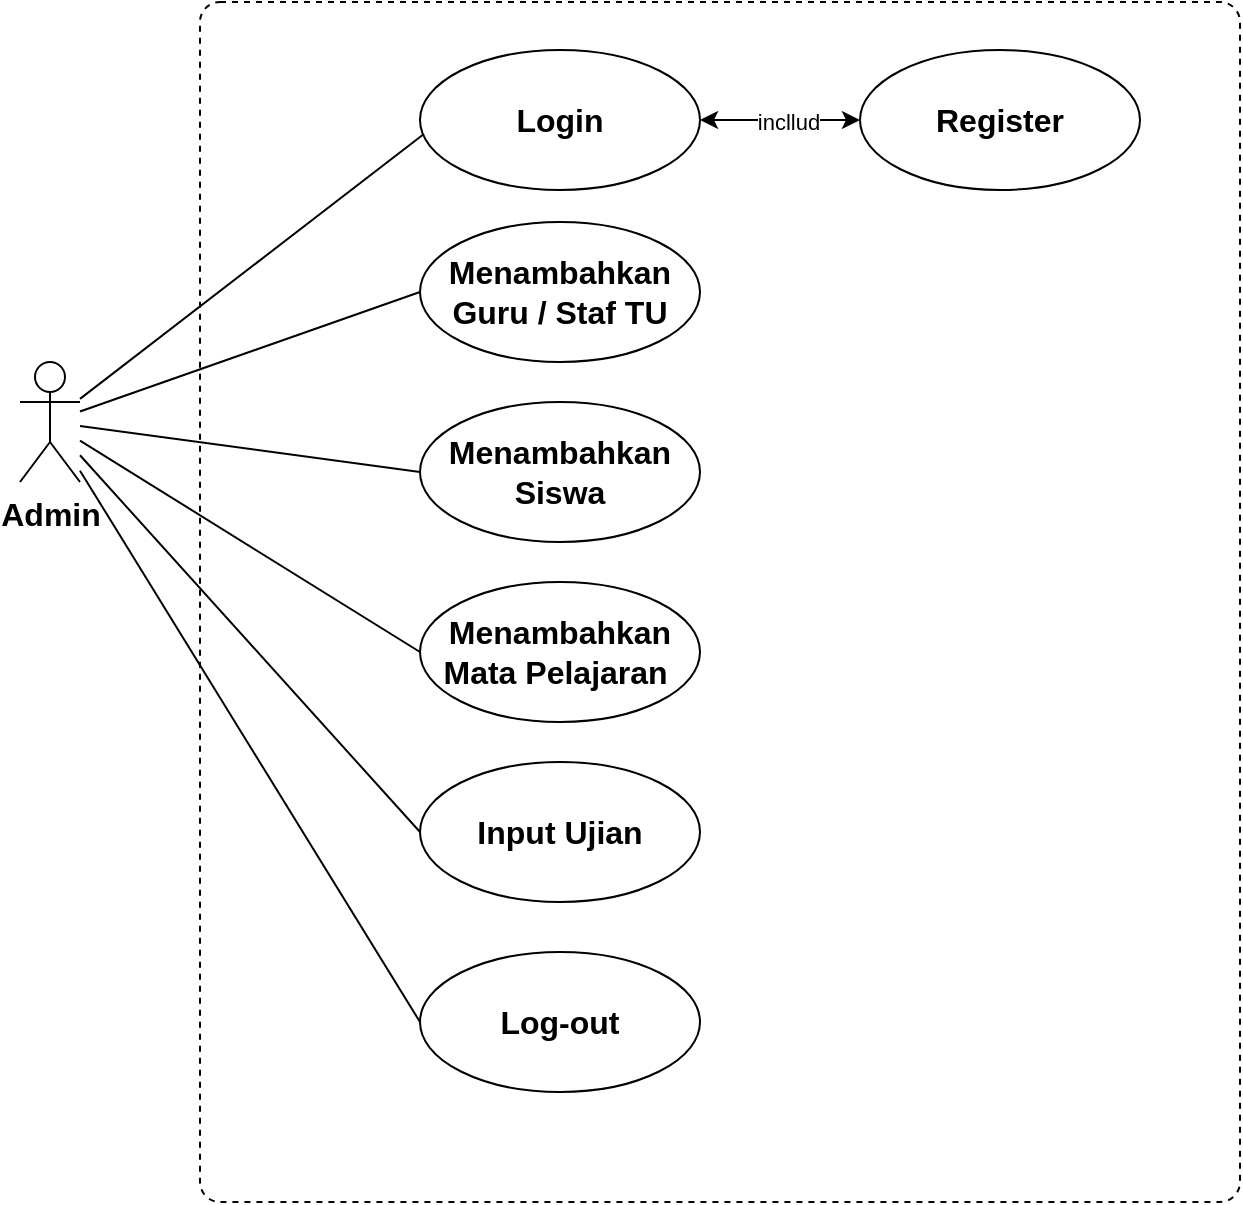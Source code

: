 <mxfile version="24.7.17" pages="2">
  <diagram name="use case(admin)" id="1LA4UL3b5Ih5_0MJuIHD">
    <mxGraphModel dx="880" dy="472" grid="1" gridSize="10" guides="1" tooltips="1" connect="1" arrows="1" fold="1" page="1" pageScale="1" pageWidth="827" pageHeight="1169" math="0" shadow="0">
      <root>
        <mxCell id="0" />
        <mxCell id="1" parent="0" />
        <mxCell id="wS7wnGFNPo0-zoAztSaw-1" value="" style="html=1;align=center;verticalAlign=top;rounded=1;absoluteArcSize=1;arcSize=20;dashed=1;whiteSpace=wrap;fontStyle=1;fontSize=16;" vertex="1" parent="1">
          <mxGeometry x="130" y="40" width="520" height="600" as="geometry" />
        </mxCell>
        <mxCell id="wS7wnGFNPo0-zoAztSaw-12" style="rounded=0;orthogonalLoop=1;jettySize=auto;html=1;entryX=0;entryY=0.5;entryDx=0;entryDy=0;endArrow=none;endFill=0;" edge="1" parent="1" source="wS7wnGFNPo0-zoAztSaw-2" target="wS7wnGFNPo0-zoAztSaw-6">
          <mxGeometry relative="1" as="geometry" />
        </mxCell>
        <mxCell id="wS7wnGFNPo0-zoAztSaw-13" style="rounded=0;orthogonalLoop=1;jettySize=auto;html=1;entryX=0;entryY=0.5;entryDx=0;entryDy=0;endArrow=none;endFill=0;" edge="1" parent="1" source="wS7wnGFNPo0-zoAztSaw-2" target="wS7wnGFNPo0-zoAztSaw-7">
          <mxGeometry relative="1" as="geometry" />
        </mxCell>
        <mxCell id="wS7wnGFNPo0-zoAztSaw-14" style="rounded=0;orthogonalLoop=1;jettySize=auto;html=1;entryX=0;entryY=0.5;entryDx=0;entryDy=0;endArrow=none;endFill=0;" edge="1" parent="1" source="wS7wnGFNPo0-zoAztSaw-2" target="wS7wnGFNPo0-zoAztSaw-8">
          <mxGeometry relative="1" as="geometry" />
        </mxCell>
        <mxCell id="wS7wnGFNPo0-zoAztSaw-15" style="rounded=0;orthogonalLoop=1;jettySize=auto;html=1;entryX=0;entryY=0.5;entryDx=0;entryDy=0;endArrow=none;endFill=0;" edge="1" parent="1" source="wS7wnGFNPo0-zoAztSaw-2" target="wS7wnGFNPo0-zoAztSaw-9">
          <mxGeometry relative="1" as="geometry" />
        </mxCell>
        <mxCell id="wS7wnGFNPo0-zoAztSaw-2" value="Admin" style="shape=umlActor;verticalLabelPosition=bottom;verticalAlign=top;html=1;fontStyle=1;fontSize=16;" vertex="1" parent="1">
          <mxGeometry x="40" y="220" width="30" height="60" as="geometry" />
        </mxCell>
        <mxCell id="wS7wnGFNPo0-zoAztSaw-17" style="rounded=0;orthogonalLoop=1;jettySize=auto;html=1;entryX=0;entryY=0.5;entryDx=0;entryDy=0;startArrow=classic;startFill=1;" edge="1" parent="1" source="wS7wnGFNPo0-zoAztSaw-4" target="wS7wnGFNPo0-zoAztSaw-16">
          <mxGeometry relative="1" as="geometry" />
        </mxCell>
        <mxCell id="wS7wnGFNPo0-zoAztSaw-18" value="incllud" style="edgeLabel;html=1;align=center;verticalAlign=middle;resizable=0;points=[];" vertex="1" connectable="0" parent="wS7wnGFNPo0-zoAztSaw-17">
          <mxGeometry x="0.1" y="-1" relative="1" as="geometry">
            <mxPoint as="offset" />
          </mxGeometry>
        </mxCell>
        <mxCell id="wS7wnGFNPo0-zoAztSaw-4" value="Login" style="ellipse;whiteSpace=wrap;html=1;fontStyle=1;fontSize=16;" vertex="1" parent="1">
          <mxGeometry x="240" y="64" width="140" height="70" as="geometry" />
        </mxCell>
        <mxCell id="wS7wnGFNPo0-zoAztSaw-5" value="Menambahkan&lt;div&gt;Guru / Staf TU&lt;/div&gt;" style="ellipse;whiteSpace=wrap;html=1;fontStyle=1;fontSize=16;" vertex="1" parent="1">
          <mxGeometry x="240" y="150" width="140" height="70" as="geometry" />
        </mxCell>
        <mxCell id="wS7wnGFNPo0-zoAztSaw-6" value="Menambahkan&lt;div&gt;Siswa&lt;/div&gt;" style="ellipse;whiteSpace=wrap;html=1;fontStyle=1;fontSize=16;" vertex="1" parent="1">
          <mxGeometry x="240" y="240" width="140" height="70" as="geometry" />
        </mxCell>
        <mxCell id="wS7wnGFNPo0-zoAztSaw-7" value="Menambahkan&lt;div&gt;Mata Pelajaran&amp;nbsp;&lt;/div&gt;" style="ellipse;whiteSpace=wrap;html=1;fontStyle=1;fontSize=16;" vertex="1" parent="1">
          <mxGeometry x="240" y="330" width="140" height="70" as="geometry" />
        </mxCell>
        <mxCell id="wS7wnGFNPo0-zoAztSaw-8" value="Input Ujian" style="ellipse;whiteSpace=wrap;html=1;fontStyle=1;fontSize=16;" vertex="1" parent="1">
          <mxGeometry x="240" y="420" width="140" height="70" as="geometry" />
        </mxCell>
        <mxCell id="wS7wnGFNPo0-zoAztSaw-9" value="Log-out" style="ellipse;whiteSpace=wrap;html=1;fontStyle=1;fontSize=16;" vertex="1" parent="1">
          <mxGeometry x="240" y="515" width="140" height="70" as="geometry" />
        </mxCell>
        <mxCell id="wS7wnGFNPo0-zoAztSaw-10" style="rounded=0;orthogonalLoop=1;jettySize=auto;html=1;entryX=0.014;entryY=0.6;entryDx=0;entryDy=0;entryPerimeter=0;endArrow=none;endFill=0;" edge="1" parent="1" source="wS7wnGFNPo0-zoAztSaw-2" target="wS7wnGFNPo0-zoAztSaw-4">
          <mxGeometry relative="1" as="geometry" />
        </mxCell>
        <mxCell id="wS7wnGFNPo0-zoAztSaw-11" style="rounded=0;orthogonalLoop=1;jettySize=auto;html=1;entryX=0;entryY=0.5;entryDx=0;entryDy=0;endArrow=none;endFill=0;" edge="1" parent="1" source="wS7wnGFNPo0-zoAztSaw-2" target="wS7wnGFNPo0-zoAztSaw-5">
          <mxGeometry relative="1" as="geometry" />
        </mxCell>
        <mxCell id="wS7wnGFNPo0-zoAztSaw-16" value="Register" style="ellipse;whiteSpace=wrap;html=1;fontStyle=1;fontSize=16;" vertex="1" parent="1">
          <mxGeometry x="460" y="64" width="140" height="70" as="geometry" />
        </mxCell>
      </root>
    </mxGraphModel>
  </diagram>
  <diagram id="qw1GALAHmoAOQi8CjXv5" name="Halaman-2">
    <mxGraphModel dx="880" dy="472" grid="1" gridSize="10" guides="1" tooltips="1" connect="1" arrows="1" fold="1" page="1" pageScale="1" pageWidth="827" pageHeight="1169" math="0" shadow="0">
      <root>
        <mxCell id="0" />
        <mxCell id="1" parent="0" />
        <mxCell id="a9zVEDm3eqNrMvIByqAF-1" value="" style="html=1;align=center;verticalAlign=top;rounded=1;absoluteArcSize=1;arcSize=20;dashed=1;whiteSpace=wrap;fontStyle=1;fontSize=15;" vertex="1" parent="1">
          <mxGeometry x="200" y="20" width="330" height="570" as="geometry" />
        </mxCell>
        <mxCell id="6YiGSXG01ckIdjI4JTPU-7" style="rounded=0;orthogonalLoop=1;jettySize=auto;html=1;entryX=0;entryY=0.5;entryDx=0;entryDy=0;endArrow=none;endFill=0;" edge="1" parent="1" source="a9zVEDm3eqNrMvIByqAF-2" target="a9zVEDm3eqNrMvIByqAF-3">
          <mxGeometry relative="1" as="geometry" />
        </mxCell>
        <mxCell id="6YiGSXG01ckIdjI4JTPU-9" style="rounded=0;orthogonalLoop=1;jettySize=auto;html=1;endArrow=none;endFill=0;" edge="1" parent="1" source="a9zVEDm3eqNrMvIByqAF-2" target="6YiGSXG01ckIdjI4JTPU-3">
          <mxGeometry relative="1" as="geometry" />
        </mxCell>
        <mxCell id="6YiGSXG01ckIdjI4JTPU-10" style="rounded=0;orthogonalLoop=1;jettySize=auto;html=1;entryX=0;entryY=0.5;entryDx=0;entryDy=0;endArrow=none;endFill=0;" edge="1" parent="1" source="a9zVEDm3eqNrMvIByqAF-2" target="6YiGSXG01ckIdjI4JTPU-4">
          <mxGeometry relative="1" as="geometry" />
        </mxCell>
        <mxCell id="6YiGSXG01ckIdjI4JTPU-11" style="rounded=0;orthogonalLoop=1;jettySize=auto;html=1;entryX=0;entryY=0.5;entryDx=0;entryDy=0;endArrow=none;endFill=0;" edge="1" parent="1" source="a9zVEDm3eqNrMvIByqAF-2" target="6YiGSXG01ckIdjI4JTPU-5">
          <mxGeometry relative="1" as="geometry" />
        </mxCell>
        <mxCell id="6YiGSXG01ckIdjI4JTPU-12" style="rounded=0;orthogonalLoop=1;jettySize=auto;html=1;entryX=0;entryY=0.5;entryDx=0;entryDy=0;endArrow=none;endFill=0;" edge="1" parent="1" source="a9zVEDm3eqNrMvIByqAF-2" target="6YiGSXG01ckIdjI4JTPU-6">
          <mxGeometry relative="1" as="geometry" />
        </mxCell>
        <mxCell id="a9zVEDm3eqNrMvIByqAF-2" value="User&lt;div&gt;Guru / Staf TU&lt;/div&gt;" style="shape=umlActor;verticalLabelPosition=bottom;verticalAlign=top;html=1;fontStyle=1;fontSize=15;" vertex="1" parent="1">
          <mxGeometry x="80" y="250" width="30" height="60" as="geometry" />
        </mxCell>
        <mxCell id="a9zVEDm3eqNrMvIByqAF-3" value="&lt;div&gt;Login&lt;/div&gt;" style="ellipse;whiteSpace=wrap;html=1;fontStyle=1;fontSize=15;" vertex="1" parent="1">
          <mxGeometry x="300" y="50" width="140" height="70" as="geometry" />
        </mxCell>
        <mxCell id="6YiGSXG01ckIdjI4JTPU-2" value="Data Siswa" style="ellipse;whiteSpace=wrap;html=1;fontStyle=1;fontSize=15;" vertex="1" parent="1">
          <mxGeometry x="300" y="140" width="140" height="70" as="geometry" />
        </mxCell>
        <mxCell id="6YiGSXG01ckIdjI4JTPU-3" value="Data Mata Pelajaran&amp;nbsp;" style="ellipse;whiteSpace=wrap;html=1;fontStyle=1;fontSize=15;" vertex="1" parent="1">
          <mxGeometry x="300" y="230" width="140" height="70" as="geometry" />
        </mxCell>
        <mxCell id="6YiGSXG01ckIdjI4JTPU-4" value="Data Ujian" style="ellipse;whiteSpace=wrap;html=1;fontStyle=1;fontSize=15;" vertex="1" parent="1">
          <mxGeometry x="300" y="320" width="140" height="70" as="geometry" />
        </mxCell>
        <mxCell id="6YiGSXG01ckIdjI4JTPU-5" value="Data Nilai&lt;span style=&quot;color: rgba(0, 0, 0, 0); font-family: monospace; font-size: 0px; font-weight: 400; text-align: start; text-wrap-mode: nowrap;&quot;&gt;%3CmxGraphModel%3E%3Croot%3E%3CmxCell%20id%3D%220%22%2F%3E%3CmxCell%20id%3D%221%22%20parent%3D%220%22%2F%3E%3CmxCell%20id%3D%222%22%20value%3D%22Data%20Ujian%22%20style%3D%22ellipse%3BwhiteSpace%3Dwrap%3Bhtml%3D1%3BfontStyle%3D1%3BfontSize%3D15%3B%22%20vertex%3D%221%22%20parent%3D%221%22%3E%3CmxGeometry%20x%3D%22300%22%20y%3D%22430%22%20width%3D%22140%22%20height%3D%2270%22%20as%3D%22geometry%22%2F%3E%3C%2FmxCell%3E%3C%2Froot%3E%3C%2FmxGraphModel%3E&lt;/span&gt;" style="ellipse;whiteSpace=wrap;html=1;fontStyle=1;fontSize=15;" vertex="1" parent="1">
          <mxGeometry x="300" y="410" width="140" height="70" as="geometry" />
        </mxCell>
        <mxCell id="6YiGSXG01ckIdjI4JTPU-6" value="Log-out" style="ellipse;whiteSpace=wrap;html=1;fontStyle=1;fontSize=15;" vertex="1" parent="1">
          <mxGeometry x="300" y="500" width="140" height="70" as="geometry" />
        </mxCell>
        <mxCell id="6YiGSXG01ckIdjI4JTPU-8" style="rounded=0;orthogonalLoop=1;jettySize=auto;html=1;entryX=0;entryY=0.6;entryDx=0;entryDy=0;entryPerimeter=0;endArrow=none;endFill=0;" edge="1" parent="1" source="a9zVEDm3eqNrMvIByqAF-2" target="6YiGSXG01ckIdjI4JTPU-2">
          <mxGeometry relative="1" as="geometry" />
        </mxCell>
      </root>
    </mxGraphModel>
  </diagram>
</mxfile>
